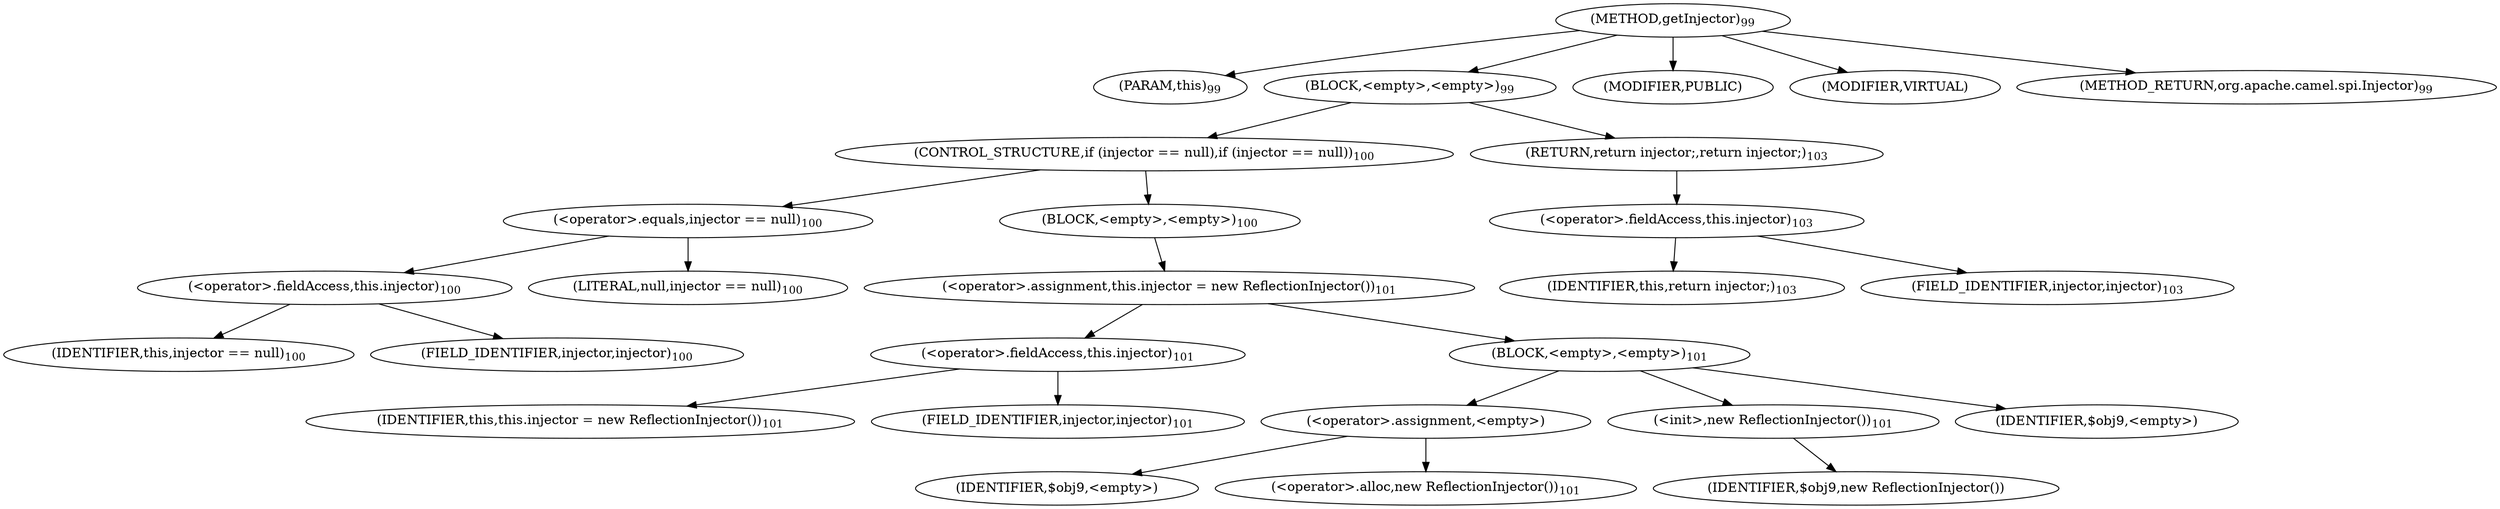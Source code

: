 digraph "getInjector" {  
"326" [label = <(METHOD,getInjector)<SUB>99</SUB>> ]
"327" [label = <(PARAM,this)<SUB>99</SUB>> ]
"328" [label = <(BLOCK,&lt;empty&gt;,&lt;empty&gt;)<SUB>99</SUB>> ]
"329" [label = <(CONTROL_STRUCTURE,if (injector == null),if (injector == null))<SUB>100</SUB>> ]
"330" [label = <(&lt;operator&gt;.equals,injector == null)<SUB>100</SUB>> ]
"331" [label = <(&lt;operator&gt;.fieldAccess,this.injector)<SUB>100</SUB>> ]
"332" [label = <(IDENTIFIER,this,injector == null)<SUB>100</SUB>> ]
"333" [label = <(FIELD_IDENTIFIER,injector,injector)<SUB>100</SUB>> ]
"334" [label = <(LITERAL,null,injector == null)<SUB>100</SUB>> ]
"335" [label = <(BLOCK,&lt;empty&gt;,&lt;empty&gt;)<SUB>100</SUB>> ]
"336" [label = <(&lt;operator&gt;.assignment,this.injector = new ReflectionInjector())<SUB>101</SUB>> ]
"337" [label = <(&lt;operator&gt;.fieldAccess,this.injector)<SUB>101</SUB>> ]
"338" [label = <(IDENTIFIER,this,this.injector = new ReflectionInjector())<SUB>101</SUB>> ]
"339" [label = <(FIELD_IDENTIFIER,injector,injector)<SUB>101</SUB>> ]
"340" [label = <(BLOCK,&lt;empty&gt;,&lt;empty&gt;)<SUB>101</SUB>> ]
"341" [label = <(&lt;operator&gt;.assignment,&lt;empty&gt;)> ]
"342" [label = <(IDENTIFIER,$obj9,&lt;empty&gt;)> ]
"343" [label = <(&lt;operator&gt;.alloc,new ReflectionInjector())<SUB>101</SUB>> ]
"344" [label = <(&lt;init&gt;,new ReflectionInjector())<SUB>101</SUB>> ]
"345" [label = <(IDENTIFIER,$obj9,new ReflectionInjector())> ]
"346" [label = <(IDENTIFIER,$obj9,&lt;empty&gt;)> ]
"347" [label = <(RETURN,return injector;,return injector;)<SUB>103</SUB>> ]
"348" [label = <(&lt;operator&gt;.fieldAccess,this.injector)<SUB>103</SUB>> ]
"349" [label = <(IDENTIFIER,this,return injector;)<SUB>103</SUB>> ]
"350" [label = <(FIELD_IDENTIFIER,injector,injector)<SUB>103</SUB>> ]
"351" [label = <(MODIFIER,PUBLIC)> ]
"352" [label = <(MODIFIER,VIRTUAL)> ]
"353" [label = <(METHOD_RETURN,org.apache.camel.spi.Injector)<SUB>99</SUB>> ]
  "326" -> "327" 
  "326" -> "328" 
  "326" -> "351" 
  "326" -> "352" 
  "326" -> "353" 
  "328" -> "329" 
  "328" -> "347" 
  "329" -> "330" 
  "329" -> "335" 
  "330" -> "331" 
  "330" -> "334" 
  "331" -> "332" 
  "331" -> "333" 
  "335" -> "336" 
  "336" -> "337" 
  "336" -> "340" 
  "337" -> "338" 
  "337" -> "339" 
  "340" -> "341" 
  "340" -> "344" 
  "340" -> "346" 
  "341" -> "342" 
  "341" -> "343" 
  "344" -> "345" 
  "347" -> "348" 
  "348" -> "349" 
  "348" -> "350" 
}
